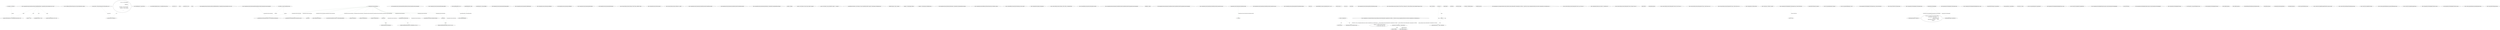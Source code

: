 digraph  {
m0_37 [cluster="CommandLine.Internal.OptionMap.SetParserStateIfNeeded(object, CommandLine.Internal.OptionInfo, bool?, bool?)", file="OptionAttribute.cs", label="Entry CommandLine.Internal.OptionMap.SetParserStateIfNeeded(object, CommandLine.Internal.OptionInfo, bool?, bool?)", span="176-176"];
m0_57 [cluster="CommandLine.Internal.OptionMap.SetParserStateIfNeeded(object, CommandLine.Internal.OptionInfo, bool?, bool?)", file="OptionAttribute.cs", label="var list = ReflectionUtil.RetrievePropertyList<ParserStateAttribute>(options)", span="178-178"];
m0_61 [cluster="CommandLine.Internal.OptionMap.SetParserStateIfNeeded(object, CommandLine.Internal.OptionInfo, bool?, bool?)", file="OptionAttribute.cs", label="property.GetValue(options, null) == null", span="185-185"];
m0_62 [cluster="CommandLine.Internal.OptionMap.SetParserStateIfNeeded(object, CommandLine.Internal.OptionInfo, bool?, bool?)", file="OptionAttribute.cs", label="property.SetValue(options, new CommandLine.ParserState(), null)", span="187-187"];
m0_63 [cluster="CommandLine.Internal.OptionMap.SetParserStateIfNeeded(object, CommandLine.Internal.OptionInfo, bool?, bool?)", file="OptionAttribute.cs", label="var parserState = (IParserState)property.GetValue(options, null)", span="189-189"];
m0_66 [cluster="CommandLine.Internal.OptionMap.SetParserStateIfNeeded(object, CommandLine.Internal.OptionInfo, bool?, bool?)", file="OptionAttribute.cs", label="var error = new ParsingError\r\n            {\r\n                BadOption =\r\n                {\r\n                    ShortName = option.ShortName,\r\n                    LongName = option.LongName\r\n                }\r\n            }", span="194-201"];
m0_67 [cluster="CommandLine.Internal.OptionMap.SetParserStateIfNeeded(object, CommandLine.Internal.OptionInfo, bool?, bool?)", file="OptionAttribute.cs", label="required != null", span="202-202"];
m0_68 [cluster="CommandLine.Internal.OptionMap.SetParserStateIfNeeded(object, CommandLine.Internal.OptionInfo, bool?, bool?)", file="OptionAttribute.cs", label="error.ViolatesRequired = required.Value", span="202-202"];
m0_69 [cluster="CommandLine.Internal.OptionMap.SetParserStateIfNeeded(object, CommandLine.Internal.OptionInfo, bool?, bool?)", file="OptionAttribute.cs", label="mutualExclusiveness != null", span="203-203"];
m0_70 [cluster="CommandLine.Internal.OptionMap.SetParserStateIfNeeded(object, CommandLine.Internal.OptionInfo, bool?, bool?)", file="OptionAttribute.cs", label="error.ViolatesMutualExclusiveness = mutualExclusiveness.Value", span="203-203"];
m0_58 [cluster="CommandLine.Internal.OptionMap.SetParserStateIfNeeded(object, CommandLine.Internal.OptionInfo, bool?, bool?)", file="OptionAttribute.cs", label="list.Count == 0", span="179-179"];
m0_60 [cluster="CommandLine.Internal.OptionMap.SetParserStateIfNeeded(object, CommandLine.Internal.OptionInfo, bool?, bool?)", file="OptionAttribute.cs", label="var property = list[0].Left", span="183-183"];
m0_59 [cluster="CommandLine.Internal.OptionMap.SetParserStateIfNeeded(object, CommandLine.Internal.OptionInfo, bool?, bool?)", file="OptionAttribute.cs", label="return;", span="181-181"];
m0_64 [cluster="CommandLine.Internal.OptionMap.SetParserStateIfNeeded(object, CommandLine.Internal.OptionInfo, bool?, bool?)", file="OptionAttribute.cs", label="parserState == null", span="190-190"];
m0_71 [cluster="CommandLine.Internal.OptionMap.SetParserStateIfNeeded(object, CommandLine.Internal.OptionInfo, bool?, bool?)", file="OptionAttribute.cs", label="parserState.Errors.Add(error)", span="204-204"];
m0_65 [cluster="CommandLine.Internal.OptionMap.SetParserStateIfNeeded(object, CommandLine.Internal.OptionInfo, bool?, bool?)", file="OptionAttribute.cs", label="return;", span="192-192"];
m0_72 [cluster="CommandLine.Internal.OptionMap.SetParserStateIfNeeded(object, CommandLine.Internal.OptionInfo, bool?, bool?)", file="OptionAttribute.cs", label="Exit CommandLine.Internal.OptionMap.SetParserStateIfNeeded(object, CommandLine.Internal.OptionInfo, bool?, bool?)", span="176-176"];
m0_49 [cluster="CommandLine.Internal.OptionMap.BuildMutuallyExclusiveMap(CommandLine.Internal.OptionInfo)", file="OptionAttribute.cs", label="Entry CommandLine.Internal.OptionMap.BuildMutuallyExclusiveMap(CommandLine.Internal.OptionInfo)", span="166-166"];
m0_50 [cluster="CommandLine.Internal.OptionMap.BuildMutuallyExclusiveMap(CommandLine.Internal.OptionInfo)", file="OptionAttribute.cs", label="var setName = option.MutuallyExclusiveSet", span="168-168"];
m0_52 [cluster="CommandLine.Internal.OptionMap.BuildMutuallyExclusiveMap(CommandLine.Internal.OptionInfo)", file="OptionAttribute.cs", label="_mutuallyExclusiveSetMap.Add(setName, new MutuallyExclusiveInfo(option))", span="171-171"];
m0_51 [cluster="CommandLine.Internal.OptionMap.BuildMutuallyExclusiveMap(CommandLine.Internal.OptionInfo)", file="OptionAttribute.cs", label="!_mutuallyExclusiveSetMap.ContainsKey(setName)", span="169-169"];
m0_53 [cluster="CommandLine.Internal.OptionMap.BuildMutuallyExclusiveMap(CommandLine.Internal.OptionInfo)", file="OptionAttribute.cs", label="_mutuallyExclusiveSetMap[setName].IncrementOccurrence()", span="173-173"];
m0_54 [cluster="CommandLine.Internal.OptionMap.BuildMutuallyExclusiveMap(CommandLine.Internal.OptionInfo)", file="OptionAttribute.cs", label="Exit CommandLine.Internal.OptionMap.BuildMutuallyExclusiveMap(CommandLine.Internal.OptionInfo)", span="166-166"];
m0_24 [cluster="CommandLine.Internal.OptionMap.EnforceRequiredRule()", file="OptionAttribute.cs", label="Entry CommandLine.Internal.OptionMap.EnforceRequiredRule()", span="128-128"];
m0_30 [cluster="CommandLine.Internal.OptionMap.EnforceRequiredRule()", file="OptionAttribute.cs", label="bool requiredRulesAllMet = true", span="130-130"];
m0_31 [cluster="CommandLine.Internal.OptionMap.EnforceRequiredRule()", file="OptionAttribute.cs", label="_map.Values", span="131-131"];
m0_35 [cluster="CommandLine.Internal.OptionMap.EnforceRequiredRule()", file="OptionAttribute.cs", label="return requiredRulesAllMet;", span="139-139"];
m0_32 [cluster="CommandLine.Internal.OptionMap.EnforceRequiredRule()", file="OptionAttribute.cs", label="option.Required && !option.IsDefined", span="133-133"];
m0_33 [cluster="CommandLine.Internal.OptionMap.EnforceRequiredRule()", file="OptionAttribute.cs", label="SetParserStateIfNeeded(RawOptions, option, true, null)", span="135-135"];
m0_34 [cluster="CommandLine.Internal.OptionMap.EnforceRequiredRule()", file="OptionAttribute.cs", label="requiredRulesAllMet = false", span="136-136"];
m0_36 [cluster="CommandLine.Internal.OptionMap.EnforceRequiredRule()", file="OptionAttribute.cs", label="Exit CommandLine.Internal.OptionMap.EnforceRequiredRule()", span="128-128"];
m0_29 [cluster="CommandLine.Internal.OptionInfo.SetDefault(object)", file="OptionAttribute.cs", label="Entry CommandLine.Internal.OptionInfo.SetDefault(object)", span="179-179"];
m0_25 [cluster="CommandLine.Internal.OptionMap.SetDefaults()", file="OptionAttribute.cs", label="Entry CommandLine.Internal.OptionMap.SetDefaults()", span="120-120"];
m0_26 [cluster="CommandLine.Internal.OptionMap.SetDefaults()", file="OptionAttribute.cs", label="_map.Values", span="122-122"];
m0_27 [cluster="CommandLine.Internal.OptionMap.SetDefaults()", file="OptionAttribute.cs", label="option.SetDefault(RawOptions)", span="124-124"];
m0_28 [cluster="CommandLine.Internal.OptionMap.SetDefaults()", file="OptionAttribute.cs", label="Exit CommandLine.Internal.OptionMap.SetDefaults()", span="120-120"];
m0_20 [cluster="CommandLine.Internal.OptionMap.EnforceRules()", file="OptionAttribute.cs", label="Entry CommandLine.Internal.OptionMap.EnforceRules()", span="115-115"];
m0_21 [cluster="CommandLine.Internal.OptionMap.EnforceRules()", file="OptionAttribute.cs", label="return EnforceMutuallyExclusiveMap() && EnforceRequiredRule();", span="117-117"];
m0_22 [cluster="CommandLine.Internal.OptionMap.EnforceRules()", file="OptionAttribute.cs", label="Exit CommandLine.Internal.OptionMap.EnforceRules()", span="115-115"];
m0_56 [cluster="System.Collections.Generic.Dictionary<TKey, TValue>.Add(TKey, TValue)", file="OptionAttribute.cs", label="Entry System.Collections.Generic.Dictionary<TKey, TValue>.Add(TKey, TValue)", span="0-0"];
m0_75 [cluster="CommandLine.ParserState.ParserState()", file="OptionAttribute.cs", label="Entry CommandLine.ParserState.ParserState()", span="47-47"];
m0_78 [cluster="System.Collections.Generic.ICollection<T>.Add(T)", file="OptionAttribute.cs", label="Entry System.Collections.Generic.ICollection<T>.Add(T)", span="0-0"];
m0_0 [cluster="CommandLine.Internal.OptionMap.MutuallyExclusiveInfo.MutuallyExclusiveInfo()", file="OptionAttribute.cs", label="Entry CommandLine.Internal.OptionMap.MutuallyExclusiveInfo.MutuallyExclusiveInfo()", span="45-45"];
m0_1 [cluster="CommandLine.Internal.OptionMap.MutuallyExclusiveInfo.MutuallyExclusiveInfo()", file="OptionAttribute.cs", label="Exit CommandLine.Internal.OptionMap.MutuallyExclusiveInfo.MutuallyExclusiveInfo()", span="45-45"];
m0_8 [cluster="CommandLine.Internal.OptionMap.OptionMap(int, CommandLine.CommandLineParserSettings)", file="OptionAttribute.cs", label="Entry CommandLine.Internal.OptionMap.OptionMap(int, CommandLine.CommandLineParserSettings)", span="61-61"];
m0_9 [cluster="CommandLine.Internal.OptionMap.OptionMap(int, CommandLine.CommandLineParserSettings)", file="OptionAttribute.cs", label="_settings = settings", span="63-63"];
m0_14 [cluster="CommandLine.Internal.OptionMap.OptionMap(int, CommandLine.CommandLineParserSettings)", file="OptionAttribute.cs", label="_names = new Dictionary<string, string>(capacity, comparer)", span="74-74"];
m0_15 [cluster="CommandLine.Internal.OptionMap.OptionMap(int, CommandLine.CommandLineParserSettings)", file="OptionAttribute.cs", label="_map = new Dictionary<string, OptionInfo>(capacity * 2, comparer)", span="75-75"];
m0_17 [cluster="CommandLine.Internal.OptionMap.OptionMap(int, CommandLine.CommandLineParserSettings)", file="OptionAttribute.cs", label="_mutuallyExclusiveSetMap = new Dictionary<string, MutuallyExclusiveInfo>(capacity, StringComparer.OrdinalIgnoreCase)", span="78-78"];
m0_10 [cluster="CommandLine.Internal.OptionMap.OptionMap(int, CommandLine.CommandLineParserSettings)", file="OptionAttribute.cs", label="IEqualityComparer<string> comparer", span="65-65"];
m0_11 [cluster="CommandLine.Internal.OptionMap.OptionMap(int, CommandLine.CommandLineParserSettings)", file="OptionAttribute.cs", label="_settings.CaseSensitive", span="66-66"];
m0_12 [cluster="CommandLine.Internal.OptionMap.OptionMap(int, CommandLine.CommandLineParserSettings)", file="OptionAttribute.cs", label="comparer = StringComparer.Ordinal", span="68-68"];
m0_13 [cluster="CommandLine.Internal.OptionMap.OptionMap(int, CommandLine.CommandLineParserSettings)", file="OptionAttribute.cs", label="comparer = StringComparer.OrdinalIgnoreCase", span="72-72"];
m0_16 [cluster="CommandLine.Internal.OptionMap.OptionMap(int, CommandLine.CommandLineParserSettings)", file="OptionAttribute.cs", label="_settings.MutuallyExclusive", span="76-76"];
m0_18 [cluster="CommandLine.Internal.OptionMap.OptionMap(int, CommandLine.CommandLineParserSettings)", file="OptionAttribute.cs", label="Exit CommandLine.Internal.OptionMap.OptionMap(int, CommandLine.CommandLineParserSettings)", span="61-61"];
m0_73 [cluster="CommandLine.Internal.ReflectionUtil.RetrievePropertyList<TAttribute>(object)", file="OptionAttribute.cs", label="Entry CommandLine.Internal.ReflectionUtil.RetrievePropertyList<TAttribute>(object)", span="43-43"];
m0_76 [cluster="System.Reflection.PropertyInfo.SetValue(object, object, object[])", file="OptionAttribute.cs", label="Entry System.Reflection.PropertyInfo.SetValue(object, object, object[])", span="0-0"];
m0_77 [cluster="CommandLine.ParsingError.ParsingError()", file="OptionAttribute.cs", label="Entry CommandLine.ParsingError.ParsingError()", span="47-47"];
m0_55 [cluster="System.Collections.Generic.Dictionary<TKey, TValue>.ContainsKey(TKey)", file="OptionAttribute.cs", label="Entry System.Collections.Generic.Dictionary<TKey, TValue>.ContainsKey(TKey)", span="0-0"];
m0_74 [cluster="System.Reflection.PropertyInfo.GetValue(object, object[])", file="OptionAttribute.cs", label="Entry System.Reflection.PropertyInfo.GetValue(object, object[])", span="0-0"];
m0_2 [cluster="CommandLine.Internal.OptionMap.MutuallyExclusiveInfo.MutuallyExclusiveInfo(CommandLine.Internal.OptionInfo)", file="OptionAttribute.cs", label="Entry CommandLine.Internal.OptionMap.MutuallyExclusiveInfo.MutuallyExclusiveInfo(CommandLine.Internal.OptionInfo)", span="47-47"];
m0_3 [cluster="CommandLine.Internal.OptionMap.MutuallyExclusiveInfo.MutuallyExclusiveInfo(CommandLine.Internal.OptionInfo)", file="OptionAttribute.cs", label="BadOption = option", span="49-49"];
m0_4 [cluster="CommandLine.Internal.OptionMap.MutuallyExclusiveInfo.MutuallyExclusiveInfo(CommandLine.Internal.OptionInfo)", file="OptionAttribute.cs", label="Exit CommandLine.Internal.OptionMap.MutuallyExclusiveInfo.MutuallyExclusiveInfo(CommandLine.Internal.OptionInfo)", span="47-47"];
m0_5 [cluster="CommandLine.Internal.OptionMap.MutuallyExclusiveInfo.IncrementOccurrence()", file="OptionAttribute.cs", label="Entry CommandLine.Internal.OptionMap.MutuallyExclusiveInfo.IncrementOccurrence()", span="54-54"];
m0_6 [cluster="CommandLine.Internal.OptionMap.MutuallyExclusiveInfo.IncrementOccurrence()", file="OptionAttribute.cs", label="++_count", span="54-54"];
m0_7 [cluster="CommandLine.Internal.OptionMap.MutuallyExclusiveInfo.IncrementOccurrence()", file="OptionAttribute.cs", label="Exit CommandLine.Internal.OptionMap.MutuallyExclusiveInfo.IncrementOccurrence()", span="54-54"];
m0_23 [cluster="CommandLine.Internal.OptionMap.EnforceMutuallyExclusiveMap()", file="OptionAttribute.cs", label="Entry CommandLine.Internal.OptionMap.EnforceMutuallyExclusiveMap()", span="142-142"];
m0_38 [cluster="CommandLine.Internal.OptionMap.EnforceMutuallyExclusiveMap()", file="OptionAttribute.cs", label="!_settings.MutuallyExclusive", span="144-144"];
m0_39 [cluster="CommandLine.Internal.OptionMap.EnforceMutuallyExclusiveMap()", file="OptionAttribute.cs", label="return true;", span="146-146"];
m0_40 [cluster="CommandLine.Internal.OptionMap.EnforceMutuallyExclusiveMap()", file="OptionAttribute.cs", label="_map.Values", span="148-148"];
m0_41 [cluster="CommandLine.Internal.OptionMap.EnforceMutuallyExclusiveMap()", file="OptionAttribute.cs", label="option.IsDefined && option.MutuallyExclusiveSet != null", span="150-150"];
m0_43 [cluster="CommandLine.Internal.OptionMap.EnforceMutuallyExclusiveMap()", file="OptionAttribute.cs", label="_mutuallyExclusiveSetMap.Values", span="155-155"];
m0_42 [cluster="CommandLine.Internal.OptionMap.EnforceMutuallyExclusiveMap()", file="OptionAttribute.cs", label="BuildMutuallyExclusiveMap(option)", span="152-152"];
m0_44 [cluster="CommandLine.Internal.OptionMap.EnforceMutuallyExclusiveMap()", file="OptionAttribute.cs", label="info.Occurrence > 1", span="157-157"];
m0_47 [cluster="CommandLine.Internal.OptionMap.EnforceMutuallyExclusiveMap()", file="OptionAttribute.cs", label="return true;", span="163-163"];
m0_45 [cluster="CommandLine.Internal.OptionMap.EnforceMutuallyExclusiveMap()", file="OptionAttribute.cs", label="SetParserStateIfNeeded(RawOptions, info.BadOption, null, true)", span="159-159"];
m0_46 [cluster="CommandLine.Internal.OptionMap.EnforceMutuallyExclusiveMap()", file="OptionAttribute.cs", label="return false;", span="160-160"];
m0_48 [cluster="CommandLine.Internal.OptionMap.EnforceMutuallyExclusiveMap()", file="OptionAttribute.cs", label="Exit CommandLine.Internal.OptionMap.EnforceMutuallyExclusiveMap()", span="142-142"];
m0_19 [cluster="System.Collections.Generic.Dictionary<TKey, TValue>.Dictionary(int, System.Collections.Generic.IEqualityComparer<TKey>)", file="OptionAttribute.cs", label="Entry System.Collections.Generic.Dictionary<TKey, TValue>.Dictionary(int, System.Collections.Generic.IEqualityComparer<TKey>)", span="0-0"];
m0_79 [file="OptionAttribute.cs", label="CommandLine.Internal.OptionMap.MutuallyExclusiveInfo", span=""];
m0_80 [file="OptionAttribute.cs", label="CommandLine.Internal.OptionMap", span=""];
m1_23 [cluster="Unk.Where", file="OptionSpecification.cs", label="Entry Unk.Where", span=""];
m1_0 [cluster="CommandLine.Core.Sequence.Partition(System.Collections.Generic.IEnumerable<CommandLine.Core.Token>, System.Func<string, CommandLine.Infrastructure.Maybe<CommandLine.Core.TypeDescriptor>>)", file="OptionSpecification.cs", label="Entry CommandLine.Core.Sequence.Partition(System.Collections.Generic.IEnumerable<CommandLine.Core.Token>, System.Func<string, CommandLine.Infrastructure.Maybe<CommandLine.Core.TypeDescriptor>>)", span="11-11"];
m1_1 [cluster="CommandLine.Core.Sequence.Partition(System.Collections.Generic.IEnumerable<CommandLine.Core.Token>, System.Func<string, CommandLine.Infrastructure.Maybe<CommandLine.Core.TypeDescriptor>>)", file="OptionSpecification.cs", label="tokens.Empty()", span="15-15"];
m1_2 [cluster="CommandLine.Core.Sequence.Partition(System.Collections.Generic.IEnumerable<CommandLine.Core.Token>, System.Func<string, CommandLine.Infrastructure.Maybe<CommandLine.Core.TypeDescriptor>>)", file="OptionSpecification.cs", label="yield break;", span="17-17"];
m1_9 [cluster="CommandLine.Core.Sequence.Partition(System.Collections.Generic.IEnumerable<CommandLine.Core.Token>, System.Func<string, CommandLine.Infrastructure.Maybe<CommandLine.Core.TypeDescriptor>>)", file="OptionSpecification.cs", label="yield return first;", span="29-29"];
m1_12 [cluster="CommandLine.Core.Sequence.Partition(System.Collections.Generic.IEnumerable<CommandLine.Core.Token>, System.Func<string, CommandLine.Infrastructure.Maybe<CommandLine.Core.TypeDescriptor>>)", file="OptionSpecification.cs", label="yield return token;", span="34-34"];
m1_14 [cluster="CommandLine.Core.Sequence.Partition(System.Collections.Generic.IEnumerable<CommandLine.Core.Token>, System.Func<string, CommandLine.Infrastructure.Maybe<CommandLine.Core.TypeDescriptor>>)", file="OptionSpecification.cs", label="yield return token;", span="41-41"];
m1_4 [cluster="CommandLine.Core.Sequence.Partition(System.Collections.Generic.IEnumerable<CommandLine.Core.Token>, System.Func<string, CommandLine.Infrastructure.Maybe<CommandLine.Core.TypeDescriptor>>)", file="OptionSpecification.cs", label="var first = tokens.First()", span="20-20"];
m1_7 [cluster="CommandLine.Core.Sequence.Partition(System.Collections.Generic.IEnumerable<CommandLine.Core.Token>, System.Func<string, CommandLine.Infrastructure.Maybe<CommandLine.Core.TypeDescriptor>>)", file="OptionSpecification.cs", label="typeLookup(first.Text).MatchJust(out info)", span="24-24"];
m1_8 [cluster="CommandLine.Core.Sequence.Partition(System.Collections.Generic.IEnumerable<CommandLine.Core.Token>, System.Func<string, CommandLine.Infrastructure.Maybe<CommandLine.Core.TypeDescriptor>>)", file="OptionSpecification.cs", label="info.Tag == TypeDescriptorKind.Sequence\r\n                        && tokens.Skip(1).Take(1).Any()", span="26-27"];
m1_10 [cluster="CommandLine.Core.Sequence.Partition(System.Collections.Generic.IEnumerable<CommandLine.Core.Token>, System.Func<string, CommandLine.Infrastructure.Maybe<CommandLine.Core.TypeDescriptor>>)", file="OptionSpecification.cs", label="tokens.Skip(1).Where(token => token.IsValue())", span="31-31"];
m1_13 [cluster="CommandLine.Core.Sequence.Partition(System.Collections.Generic.IEnumerable<CommandLine.Core.Token>, System.Func<string, CommandLine.Infrastructure.Maybe<CommandLine.Core.TypeDescriptor>>)", file="OptionSpecification.cs", label="Partition(tokens.Skip(1 + items), typeLookup)", span="39-39"];
m1_3 [cluster="CommandLine.Core.Sequence.Partition(System.Collections.Generic.IEnumerable<CommandLine.Core.Token>, System.Func<string, CommandLine.Infrastructure.Maybe<CommandLine.Core.TypeDescriptor>>)", file="OptionSpecification.cs", label="var items = 0", span="19-19"];
m1_11 [cluster="CommandLine.Core.Sequence.Partition(System.Collections.Generic.IEnumerable<CommandLine.Core.Token>, System.Func<string, CommandLine.Infrastructure.Maybe<CommandLine.Core.TypeDescriptor>>)", file="OptionSpecification.cs", label="items++", span="33-33"];
m1_5 [cluster="CommandLine.Core.Sequence.Partition(System.Collections.Generic.IEnumerable<CommandLine.Core.Token>, System.Func<string, CommandLine.Infrastructure.Maybe<CommandLine.Core.TypeDescriptor>>)", file="OptionSpecification.cs", label="first.Tag == TokenType.Name", span="21-21"];
m1_6 [cluster="CommandLine.Core.Sequence.Partition(System.Collections.Generic.IEnumerable<CommandLine.Core.Token>, System.Func<string, CommandLine.Infrastructure.Maybe<CommandLine.Core.TypeDescriptor>>)", file="OptionSpecification.cs", label="TypeDescriptor info", span="23-23"];
m1_15 [cluster="CommandLine.Core.Sequence.Partition(System.Collections.Generic.IEnumerable<CommandLine.Core.Token>, System.Func<string, CommandLine.Infrastructure.Maybe<CommandLine.Core.TypeDescriptor>>)", file="OptionSpecification.cs", label="Exit CommandLine.Core.Sequence.Partition(System.Collections.Generic.IEnumerable<CommandLine.Core.Token>, System.Func<string, CommandLine.Infrastructure.Maybe<CommandLine.Core.TypeDescriptor>>)", span="11-11"];
m1_22 [cluster="System.Collections.Generic.IEnumerable<TSource>.Any<TSource>()", file="OptionSpecification.cs", label="Entry System.Collections.Generic.IEnumerable<TSource>.Any<TSource>()", span="0-0"];
m1_19 [cluster="CommandLine.Infrastructure.Maybe<T>.MatchJust(out T)", file="OptionSpecification.cs", label="Entry CommandLine.Infrastructure.Maybe<T>.MatchJust(out T)", span="31-31"];
m1_16 [cluster="System.Collections.Generic.IEnumerable<TSource>.Empty<TSource>()", file="OptionSpecification.cs", label="Entry System.Collections.Generic.IEnumerable<TSource>.Empty<TSource>()", span="87-87"];
m1_24 [cluster="lambda expression", file="OptionSpecification.cs", label="Entry lambda expression", span="31-31"];
m1_25 [cluster="lambda expression", file="OptionSpecification.cs", label="token.IsValue()", span="31-31"];
m1_26 [cluster="lambda expression", file="OptionSpecification.cs", label="Exit lambda expression", span="31-31"];
m1_17 [cluster="System.Collections.Generic.IEnumerable<TSource>.First<TSource>()", file="OptionSpecification.cs", label="Entry System.Collections.Generic.IEnumerable<TSource>.First<TSource>()", span="0-0"];
m1_20 [cluster="System.Collections.Generic.IEnumerable<TSource>.Skip<TSource>(int)", file="OptionSpecification.cs", label="Entry System.Collections.Generic.IEnumerable<TSource>.Skip<TSource>(int)", span="0-0"];
m1_21 [cluster="System.Collections.Generic.IEnumerable<TSource>.Take<TSource>(int)", file="OptionSpecification.cs", label="Entry System.Collections.Generic.IEnumerable<TSource>.Take<TSource>(int)", span="0-0"];
m1_27 [cluster="CommandLine.Core.Token.IsValue()", file="OptionSpecification.cs", label="Entry CommandLine.Core.Token.IsValue()", span="77-77"];
m1_18 [cluster="System.Func<T, TResult>.Invoke(T)", file="OptionSpecification.cs", label="Entry System.Func<T, TResult>.Invoke(T)", span="0-0"];
m3_27 [cluster="CommandLine.Text.HeadingInfo.WriteMessage(string, System.IO.TextWriter)", file="ValueAttribute.cs", label="Entry CommandLine.Text.HeadingInfo.WriteMessage(string, System.IO.TextWriter)", span="90-90"];
m3_28 [cluster="CommandLine.Text.HeadingInfo.WriteMessage(string, System.IO.TextWriter)", file="ValueAttribute.cs", label="string.IsNullOrWhiteSpace(''message'')", span="92-92"];
m3_30 [cluster="CommandLine.Text.HeadingInfo.WriteMessage(string, System.IO.TextWriter)", file="ValueAttribute.cs", label="writer == null", span="93-93"];
m3_29 [cluster="CommandLine.Text.HeadingInfo.WriteMessage(string, System.IO.TextWriter)", file="ValueAttribute.cs", label="throw new ArgumentException(''message'');", span="92-92"];
m3_31 [cluster="CommandLine.Text.HeadingInfo.WriteMessage(string, System.IO.TextWriter)", file="ValueAttribute.cs", label="throw new ArgumentNullException(''writer'');", span="93-93"];
m3_33 [cluster="CommandLine.Text.HeadingInfo.WriteMessage(string, System.IO.TextWriter)", file="ValueAttribute.cs", label="Exit CommandLine.Text.HeadingInfo.WriteMessage(string, System.IO.TextWriter)", span="90-90"];
m3_35 [cluster="System.IO.TextWriter.WriteLine(string)", file="ValueAttribute.cs", label="Entry System.IO.TextWriter.WriteLine(string)", span="0-0"];
m3_36 [cluster="CommandLine.Text.HeadingInfo.WriteMessage(string)", file="ValueAttribute.cs", label="Entry CommandLine.Text.HeadingInfo.WriteMessage(string)", span="109-109"];
m3_37 [cluster="CommandLine.Text.HeadingInfo.WriteMessage(string)", file="ValueAttribute.cs", label="WriteMessage(message, Console.Out)", span="111-111"];
m3_38 [cluster="CommandLine.Text.HeadingInfo.WriteMessage(string)", file="ValueAttribute.cs", label="Exit CommandLine.Text.HeadingInfo.WriteMessage(string)", span="109-109"];
m3_0 [cluster="CommandLine.Text.HeadingInfo.HeadingInfo(string, string)", file="ValueAttribute.cs", label="Entry CommandLine.Text.HeadingInfo.HeadingInfo(string, string)", span="27-27"];
m3_1 [cluster="CommandLine.Text.HeadingInfo.HeadingInfo(string, string)", file="ValueAttribute.cs", label="string.IsNullOrWhiteSpace(''programName'')", span="29-29"];
m3_3 [cluster="CommandLine.Text.HeadingInfo.HeadingInfo(string, string)", file="ValueAttribute.cs", label="this.programName = programName", span="31-31"];
m3_4 [cluster="CommandLine.Text.HeadingInfo.HeadingInfo(string, string)", file="ValueAttribute.cs", label="this.version = version", span="32-32"];
m3_2 [cluster="CommandLine.Text.HeadingInfo.HeadingInfo(string, string)", file="ValueAttribute.cs", label="throw new ArgumentException(''programName'');", span="29-29"];
m3_5 [cluster="CommandLine.Text.HeadingInfo.HeadingInfo(string, string)", file="ValueAttribute.cs", label="Exit CommandLine.Text.HeadingInfo.HeadingInfo(string, string)", span="27-27"];
m3_23 [cluster="System.Text.StringBuilder.StringBuilder(int)", file="ValueAttribute.cs", label="Entry System.Text.StringBuilder.StringBuilder(int)", span="0-0"];
m3_15 [cluster="CommandLine.Text.HeadingInfo.implicit operator string(CommandLine.Text.HeadingInfo)", file="ValueAttribute.cs", label="Entry CommandLine.Text.HeadingInfo.implicit operator string(CommandLine.Text.HeadingInfo)", span="63-63"];
m3_16 [cluster="CommandLine.Text.HeadingInfo.implicit operator string(CommandLine.Text.HeadingInfo)", file="ValueAttribute.cs", label="return info.ToString();", span="65-65"];
m3_17 [cluster="CommandLine.Text.HeadingInfo.implicit operator string(CommandLine.Text.HeadingInfo)", file="ValueAttribute.cs", label="Exit CommandLine.Text.HeadingInfo.implicit operator string(CommandLine.Text.HeadingInfo)", span="63-63"];
m3_18 [cluster="CommandLine.Text.HeadingInfo.ToString()", file="ValueAttribute.cs", label="Entry CommandLine.Text.HeadingInfo.ToString()", span="72-72"];
m3_19 [cluster="CommandLine.Text.HeadingInfo.ToString()", file="ValueAttribute.cs", label="var isVersionNull = string.IsNullOrEmpty(version)", span="74-74"];
m3_20 [cluster="CommandLine.Text.HeadingInfo.ToString()", file="ValueAttribute.cs", label="return new StringBuilder(programName.Length +\r\n                    (!isVersionNull ? version.Length + 1 : 0))\r\n                .Append(programName)\r\n                .AppendWhen(!isVersionNull, '' '', version)\r\n                .ToString();", span="75-79"];
m3_21 [cluster="CommandLine.Text.HeadingInfo.ToString()", file="ValueAttribute.cs", label="Exit CommandLine.Text.HeadingInfo.ToString()", span="72-72"];
m3_12 [cluster="lambda expression", file="ValueAttribute.cs", label="Entry lambda expression", span="52-52"];
m3_8 [cluster="lambda expression", file="ValueAttribute.cs", label="Entry lambda expression", span="48-48"];
m3_9 [cluster="lambda expression", file="ValueAttribute.cs", label="Path.GetFileNameWithoutExtension(titleAttribute.Title)", span="48-48"];
m3_10 [cluster="lambda expression", file="ValueAttribute.cs", label="Exit lambda expression", span="48-48"];
m3_13 [cluster="lambda expression", file="ValueAttribute.cs", label="versionAttribute.InformationalVersion", span="52-52"];
m3_14 [cluster="lambda expression", file="ValueAttribute.cs", label="Exit lambda expression", span="52-52"];
m3_22 [cluster="string.IsNullOrEmpty(string)", file="ValueAttribute.cs", label="Entry string.IsNullOrEmpty(string)", span="0-0"];
m3_25 [cluster="System.Text.StringBuilder.AppendWhen(bool, params string[])", file="ValueAttribute.cs", label="Entry System.Text.StringBuilder.AppendWhen(bool, params string[])", span="9-9"];
m3_11 [cluster="System.IO.Path.GetFileNameWithoutExtension(string)", file="ValueAttribute.cs", label="Entry System.IO.Path.GetFileNameWithoutExtension(string)", span="0-0"];
m3_26 [cluster="System.Text.StringBuilder.ToString()", file="ValueAttribute.cs", label="Entry System.Text.StringBuilder.ToString()", span="0-0"];
m3_34 [cluster="System.ArgumentNullException.ArgumentNullException(string)", file="ValueAttribute.cs", label="Entry System.ArgumentNullException.ArgumentNullException(string)", span="0-0"];
m3_24 [cluster="System.Text.StringBuilder.Append(string)", file="ValueAttribute.cs", label="Entry System.Text.StringBuilder.Append(string)", span="0-0"];
m3_39 [cluster="CommandLine.Text.HeadingInfo.WriteError(string)", file="ValueAttribute.cs", label="Entry CommandLine.Text.HeadingInfo.WriteError(string)", span="120-120"];
m3_40 [cluster="CommandLine.Text.HeadingInfo.WriteError(string)", file="ValueAttribute.cs", label="WriteMessage(message, Console.Error)", span="122-122"];
m3_41 [cluster="CommandLine.Text.HeadingInfo.WriteError(string)", file="ValueAttribute.cs", label="Exit CommandLine.Text.HeadingInfo.WriteError(string)", span="120-120"];
m3_7 [cluster="System.ArgumentException.ArgumentException(string)", file="ValueAttribute.cs", label="Entry System.ArgumentException.ArgumentException(string)", span="0-0"];
m3_6 [cluster="string.IsNullOrWhiteSpace(string)", file="ValueAttribute.cs", label="Entry string.IsNullOrWhiteSpace(string)", span="0-0"];
m3_42 [file="ValueAttribute.cs", label="CommandLine.Text.HeadingInfo", span=""];
m0_37 -> m0_61  [color=darkseagreen4, key=1, label=object, style=dashed];
m0_37 -> m0_62  [color=darkseagreen4, key=1, label=object, style=dashed];
m0_37 -> m0_67  [color=darkseagreen4, key=1, label="bool?", style=dashed];
m0_37 -> m0_69  [color=darkseagreen4, key=1, label="bool?", style=dashed];
m0_63 -> m0_71  [color=darkseagreen4, key=1, label=parserState, style=dashed];
m0_66 -> m0_71  [color=darkseagreen4, key=1, label=error, style=dashed];
m0_60 -> m0_62  [color=darkseagreen4, key=1, label=property, style=dashed];
m0_49 -> m0_52  [color=darkseagreen4, key=1, label="CommandLine.Internal.OptionInfo", style=dashed];
m0_50 -> m0_52  [color=darkseagreen4, key=1, label=setName, style=dashed];
m0_50 -> m0_53  [color=darkseagreen4, key=1, label=setName, style=dashed];
m0_30 -> m0_35  [color=darkseagreen4, key=1, label=requiredRulesAllMet, style=dashed];
m0_31 -> m0_33  [color=darkseagreen4, key=1, label=option, style=dashed];
m0_34 -> m0_35  [color=darkseagreen4, key=1, label=requiredRulesAllMet, style=dashed];
m0_40 -> m0_42  [color=darkseagreen4, key=1, label=option, style=dashed];
m0_43 -> m0_45  [color=darkseagreen4, key=1, label=info, style=dashed];
m0_79 -> m0_6  [color=darkseagreen4, key=1, label="CommandLine.Internal.OptionMap.MutuallyExclusiveInfo", style=dashed];
m0_80 -> m0_11  [color=darkseagreen4, key=1, label="CommandLine.Internal.OptionMap", style=dashed];
m0_80 -> m0_16  [color=darkseagreen4, key=1, label="CommandLine.Internal.OptionMap", style=dashed];
m0_80 -> m0_21  [color=darkseagreen4, key=1, label="CommandLine.Internal.OptionMap", style=dashed];
m0_80 -> m0_26  [color=darkseagreen4, key=1, label="CommandLine.Internal.OptionMap", style=dashed];
m0_80 -> m0_27  [color=darkseagreen4, key=1, label="CommandLine.Internal.OptionMap", style=dashed];
m0_80 -> m0_31  [color=darkseagreen4, key=1, label="CommandLine.Internal.OptionMap", style=dashed];
m0_80 -> m0_33  [color=darkseagreen4, key=1, label="CommandLine.Internal.OptionMap", style=dashed];
m0_80 -> m0_38  [color=darkseagreen4, key=1, label="CommandLine.Internal.OptionMap", style=dashed];
m0_80 -> m0_40  [color=darkseagreen4, key=1, label="CommandLine.Internal.OptionMap", style=dashed];
m0_80 -> m0_42  [color=darkseagreen4, key=1, label="CommandLine.Internal.OptionMap", style=dashed];
m0_80 -> m0_43  [color=darkseagreen4, key=1, label="CommandLine.Internal.OptionMap", style=dashed];
m0_80 -> m0_45  [color=darkseagreen4, key=1, label="CommandLine.Internal.OptionMap", style=dashed];
m0_80 -> m0_51  [color=darkseagreen4, key=1, label="CommandLine.Internal.OptionMap", style=dashed];
m0_80 -> m0_52  [color=darkseagreen4, key=1, label="CommandLine.Internal.OptionMap", style=dashed];
m0_80 -> m0_53  [color=darkseagreen4, key=1, label="CommandLine.Internal.OptionMap", style=dashed];
m1_0 -> m1_7  [color=darkseagreen4, key=1, label="System.Func<string, CommandLine.Infrastructure.Maybe<CommandLine.Core.TypeDescriptor>>", style=dashed];
m1_0 -> m1_8  [color=darkseagreen4, key=1, label="System.Collections.Generic.IEnumerable<CommandLine.Core.Token>", style=dashed];
m1_0 -> m1_10  [color=darkseagreen4, key=1, label="System.Collections.Generic.IEnumerable<CommandLine.Core.Token>", style=dashed];
m1_0 -> m1_13  [color=darkseagreen4, key=1, label="System.Collections.Generic.IEnumerable<CommandLine.Core.Token>", style=dashed];
m1_4 -> m1_7  [color=darkseagreen4, key=1, label=first, style=dashed];
m1_4 -> m1_9  [color=darkseagreen4, key=1, label=first, style=dashed];
m1_10 -> m1_24  [color=darkseagreen4, key=1, label="lambda expression", style=dashed];
m1_10 -> m1_12  [color=darkseagreen4, key=1, label=token, style=dashed];
m1_3 -> m1_11  [color=darkseagreen4, key=1, label=items, style=dashed];
m1_3 -> m1_13  [color=darkseagreen4, key=1, label=items, style=dashed];
m1_11 -> m1_11  [color=darkseagreen4, key=1, label=items, style=dashed];
m1_11 -> m1_13  [color=darkseagreen4, key=1, label=items, style=dashed];
m3_27 -> m3_30  [color=darkseagreen4, key=1, label="System.IO.TextWriter", style=dashed];
m3_42 -> m3_20  [color=darkseagreen4, key=1, label="CommandLine.Text.HeadingInfo", style=dashed];
m3_42 -> m3_37  [color=darkseagreen4, key=1, label="CommandLine.Text.HeadingInfo", style=dashed];
m3_42 -> m3_40  [color=darkseagreen4, key=1, label="CommandLine.Text.HeadingInfo", style=dashed];
}
